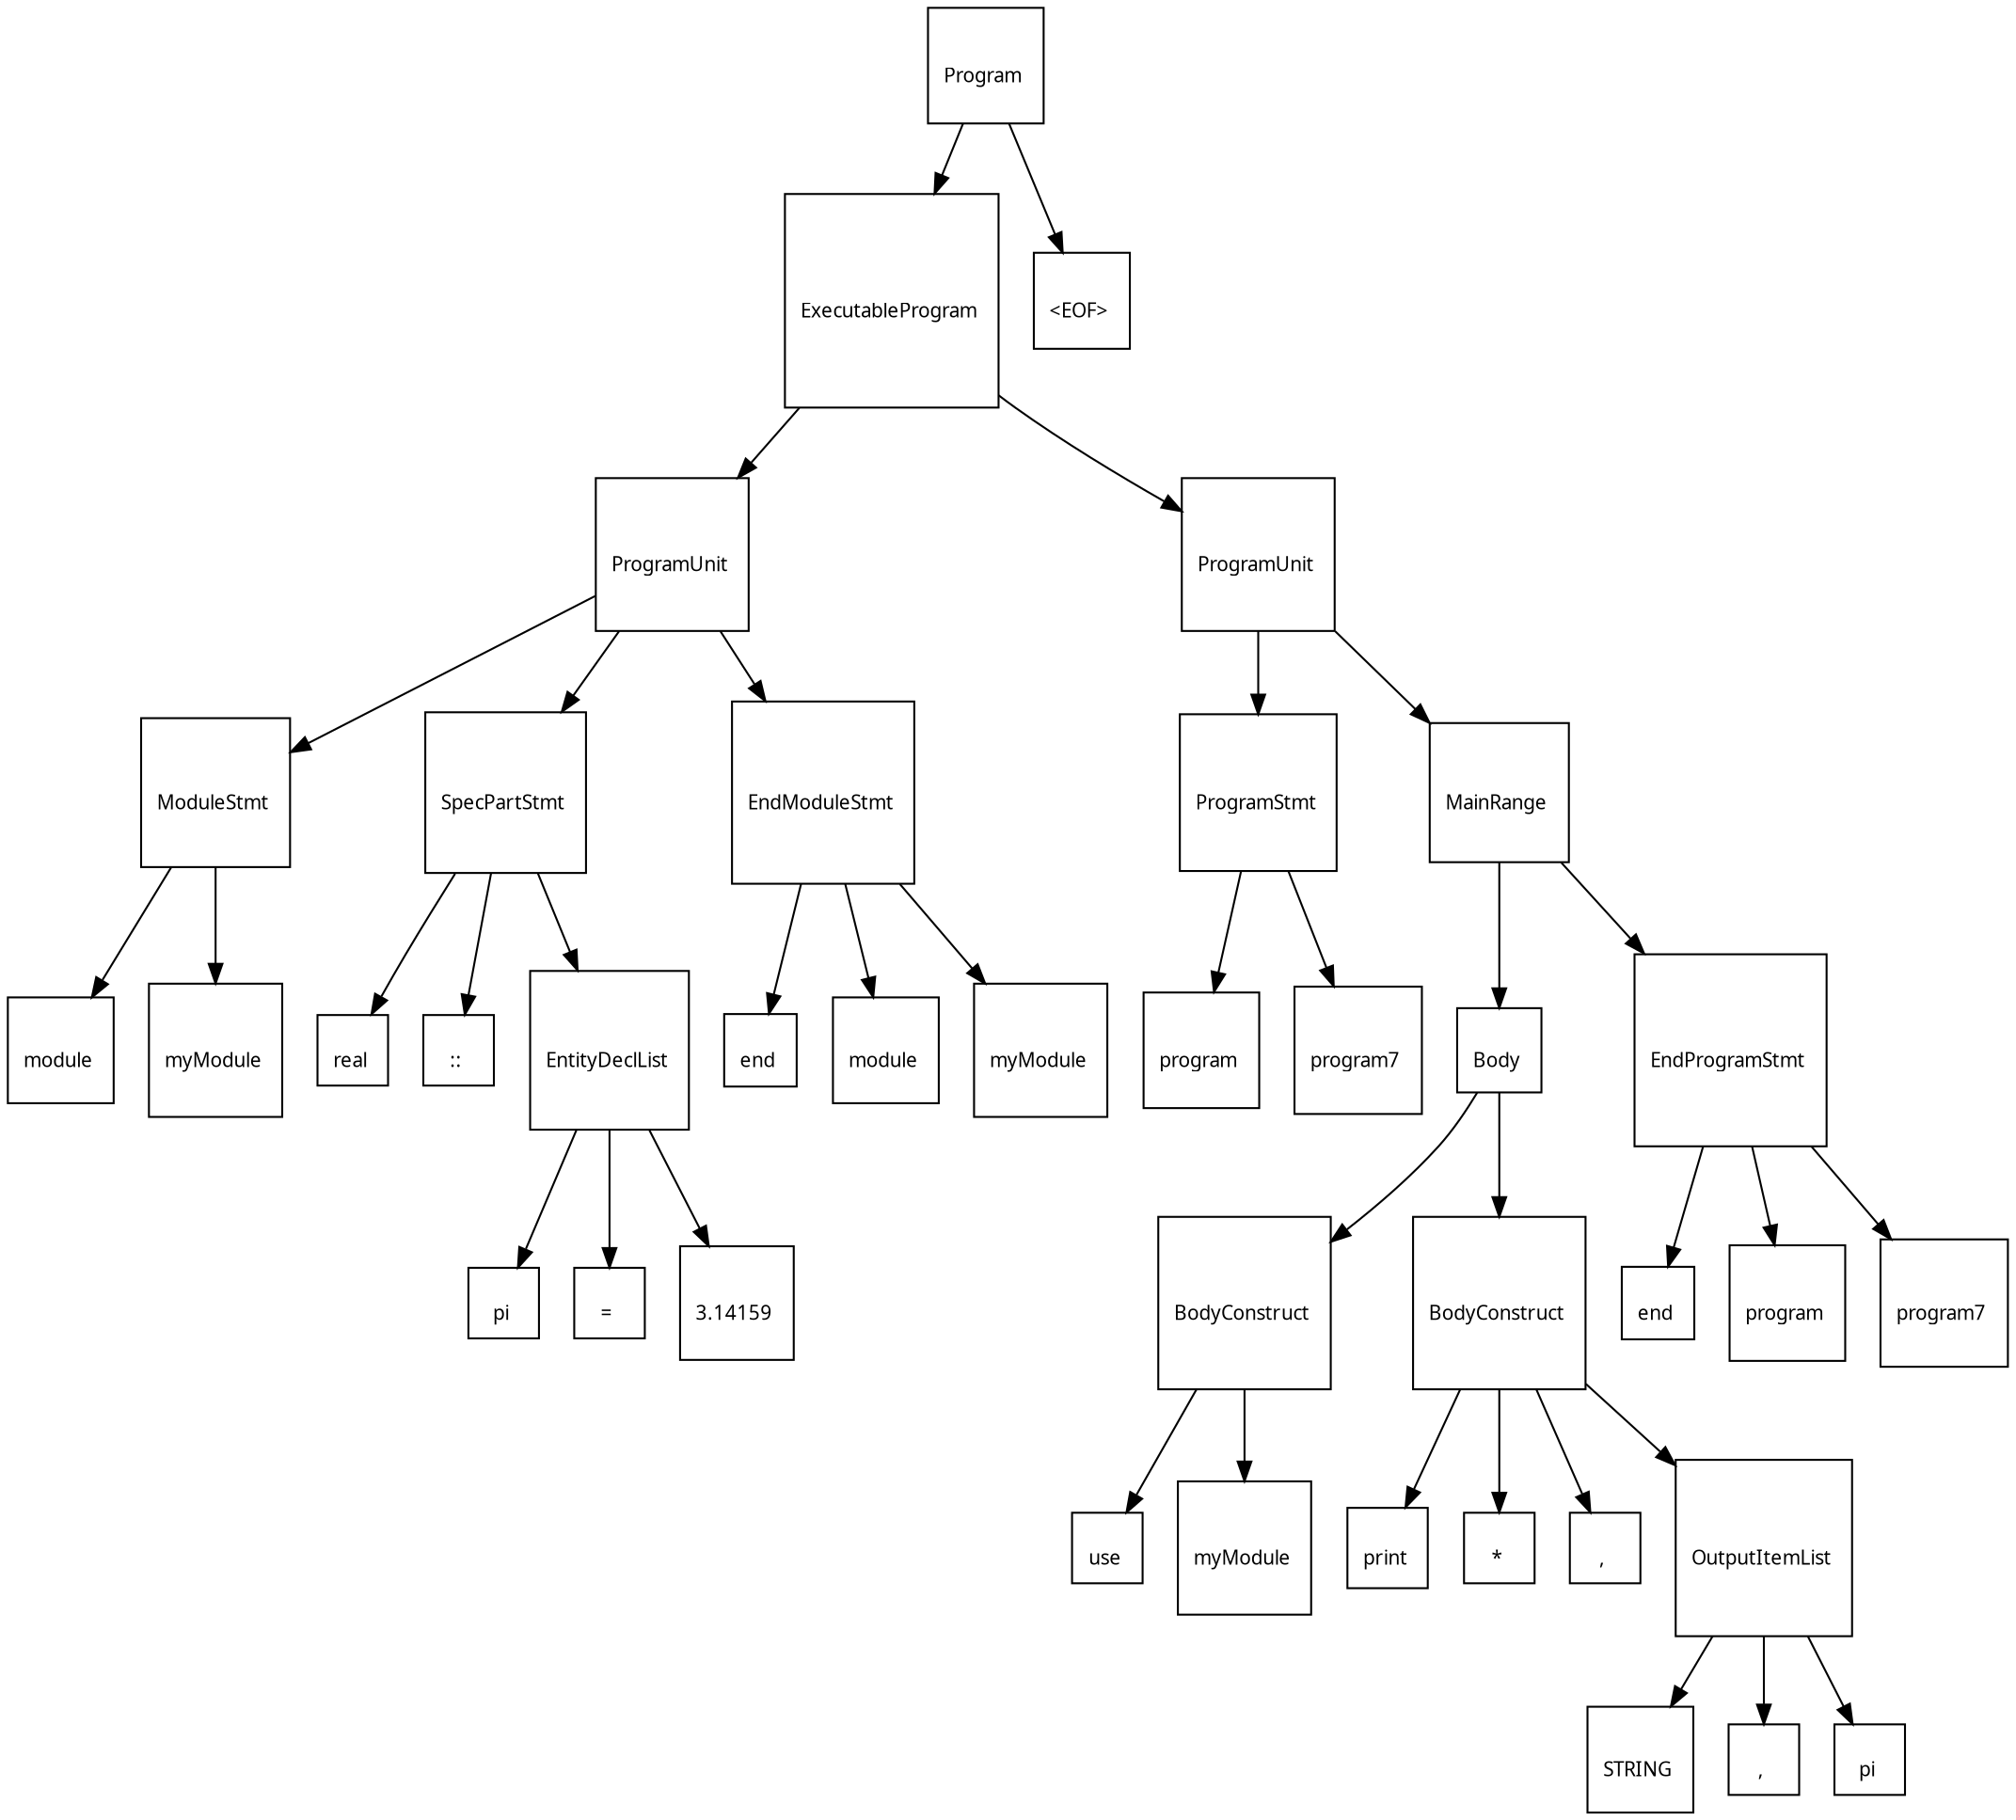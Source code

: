 digraph G {
  charset="UTF-8"
  node [shape=square, fontname="Arial Unicode MS"];
  "c569399e-513e-4cdc-9912-d0351933c094" [label="\lProgram \n", fontsize=10];
  "c569399e-513e-4cdc-9912-d0351933c094" -> "859504a1-2e28-4e48-ae40-641a52e6e862";
  "859504a1-2e28-4e48-ae40-641a52e6e862" [label="\lExecutableProgram \n", fontsize=10];
  "859504a1-2e28-4e48-ae40-641a52e6e862" -> "6a1ac64c-aff6-4d74-b5d6-8b89a256c7e5";
  "6a1ac64c-aff6-4d74-b5d6-8b89a256c7e5" [label="\lProgramUnit \n", fontsize=10];
  "6a1ac64c-aff6-4d74-b5d6-8b89a256c7e5" -> "9f292a0b-79de-40ec-aeda-fe71a2aec2cf";
  "9f292a0b-79de-40ec-aeda-fe71a2aec2cf" [label="\lModuleStmt \n", fontsize=10];
  "9f292a0b-79de-40ec-aeda-fe71a2aec2cf" -> "b2c6e142-241c-4f9f-91a8-680067bc2dde";
  "b2c6e142-241c-4f9f-91a8-680067bc2dde" [label="\lmodule \n", fontsize=10];
  "9f292a0b-79de-40ec-aeda-fe71a2aec2cf" -> "7156c5ad-94b5-45c2-b357-73a2ad08a8c6";
  "7156c5ad-94b5-45c2-b357-73a2ad08a8c6" [label="\lmyModule \n", fontsize=10];
  "6a1ac64c-aff6-4d74-b5d6-8b89a256c7e5" -> "427c4ef0-d607-47f7-b163-613080a28d90";
  "427c4ef0-d607-47f7-b163-613080a28d90" [label="\lSpecPartStmt \n", fontsize=10];
  "427c4ef0-d607-47f7-b163-613080a28d90" -> "dedd52a6-8769-491e-b433-274b63dc57cf";
  "dedd52a6-8769-491e-b433-274b63dc57cf" [label="\lreal \n", fontsize=10];
  "427c4ef0-d607-47f7-b163-613080a28d90" -> "93f68cb9-5fcf-432f-ba59-b3d76e8f308f";
  "93f68cb9-5fcf-432f-ba59-b3d76e8f308f" [label="\l:: \n", fontsize=10];
  "427c4ef0-d607-47f7-b163-613080a28d90" -> "fa4b7991-e061-4206-85f5-8c75e119dfb7";
  "fa4b7991-e061-4206-85f5-8c75e119dfb7" [label="\lEntityDeclList \n", fontsize=10];
  "fa4b7991-e061-4206-85f5-8c75e119dfb7" -> "3b94b873-9e93-49b5-a199-78209c24bd5e";
  "3b94b873-9e93-49b5-a199-78209c24bd5e" [label="\lpi \n", fontsize=10];
  "fa4b7991-e061-4206-85f5-8c75e119dfb7" -> "a3196f9f-1448-4743-96e2-6cfc9f906353";
  "a3196f9f-1448-4743-96e2-6cfc9f906353" [label="\l= \n", fontsize=10];
  "fa4b7991-e061-4206-85f5-8c75e119dfb7" -> "b6b2744e-dbc0-4e12-8d32-33188261a197";
  "b6b2744e-dbc0-4e12-8d32-33188261a197" [label="\l3.14159 \n", fontsize=10];
  "6a1ac64c-aff6-4d74-b5d6-8b89a256c7e5" -> "f25be842-c771-4433-960f-78d08388ccc1";
  "f25be842-c771-4433-960f-78d08388ccc1" [label="\lEndModuleStmt \n", fontsize=10];
  "f25be842-c771-4433-960f-78d08388ccc1" -> "e3509562-083d-4e41-a35d-e9d73571c861";
  "e3509562-083d-4e41-a35d-e9d73571c861" [label="\lend \n", fontsize=10];
  "f25be842-c771-4433-960f-78d08388ccc1" -> "d3c95a81-e3c2-4a7b-880c-240c5c040d9f";
  "d3c95a81-e3c2-4a7b-880c-240c5c040d9f" [label="\lmodule \n", fontsize=10];
  "f25be842-c771-4433-960f-78d08388ccc1" -> "eca0ccd7-4968-4b96-bcc7-11fd3c50211d";
  "eca0ccd7-4968-4b96-bcc7-11fd3c50211d" [label="\lmyModule \n", fontsize=10];
  "859504a1-2e28-4e48-ae40-641a52e6e862" -> "50aa14f0-6a4a-4ad9-8c49-9d207aabcd9c";
  "50aa14f0-6a4a-4ad9-8c49-9d207aabcd9c" [label="\lProgramUnit \n", fontsize=10];
  "50aa14f0-6a4a-4ad9-8c49-9d207aabcd9c" -> "494f602a-d23f-40c1-bb30-7a3f09fc5c9e";
  "494f602a-d23f-40c1-bb30-7a3f09fc5c9e" [label="\lProgramStmt \n", fontsize=10];
  "494f602a-d23f-40c1-bb30-7a3f09fc5c9e" -> "e56a962f-fff7-4c29-a49a-2546c2e485e7";
  "e56a962f-fff7-4c29-a49a-2546c2e485e7" [label="\lprogram \n", fontsize=10];
  "494f602a-d23f-40c1-bb30-7a3f09fc5c9e" -> "e4aec5e9-d8a4-4998-97b9-0b7326c60750";
  "e4aec5e9-d8a4-4998-97b9-0b7326c60750" [label="\lprogram7 \n", fontsize=10];
  "50aa14f0-6a4a-4ad9-8c49-9d207aabcd9c" -> "8e3e4487-0b32-4903-ae87-f7cd4b53e201";
  "8e3e4487-0b32-4903-ae87-f7cd4b53e201" [label="\lMainRange \n", fontsize=10];
  "8e3e4487-0b32-4903-ae87-f7cd4b53e201" -> "9ed3fcb9-0fdc-458d-85c1-2213ce214991";
  "9ed3fcb9-0fdc-458d-85c1-2213ce214991" [label="\lBody \n", fontsize=10];
  "9ed3fcb9-0fdc-458d-85c1-2213ce214991" -> "f51353f2-f87a-4940-9fd0-dad82a04cf72";
  "f51353f2-f87a-4940-9fd0-dad82a04cf72" [label="\lBodyConstruct \n", fontsize=10];
  "f51353f2-f87a-4940-9fd0-dad82a04cf72" -> "b844052c-4a69-430e-a23a-e2056bfcb523";
  "b844052c-4a69-430e-a23a-e2056bfcb523" [label="\luse \n", fontsize=10];
  "f51353f2-f87a-4940-9fd0-dad82a04cf72" -> "ef12f4c4-0b47-4a86-8fa4-b0b80334bfc0";
  "ef12f4c4-0b47-4a86-8fa4-b0b80334bfc0" [label="\lmyModule \n", fontsize=10];
  "9ed3fcb9-0fdc-458d-85c1-2213ce214991" -> "da2785b6-99fc-4885-8609-4769ba20aa61";
  "da2785b6-99fc-4885-8609-4769ba20aa61" [label="\lBodyConstruct \n", fontsize=10];
  "da2785b6-99fc-4885-8609-4769ba20aa61" -> "6b5064e3-d824-4a1c-859d-5a057052e8d0";
  "6b5064e3-d824-4a1c-859d-5a057052e8d0" [label="\lprint \n", fontsize=10];
  "da2785b6-99fc-4885-8609-4769ba20aa61" -> "41a8a5b2-98d4-4f05-8cca-7b167d2df4ff";
  "41a8a5b2-98d4-4f05-8cca-7b167d2df4ff" [label="\l* \n", fontsize=10];
  "da2785b6-99fc-4885-8609-4769ba20aa61" -> "c7e4d0d4-0cb6-47fc-bbdf-23bbfa1f2b3a";
  "c7e4d0d4-0cb6-47fc-bbdf-23bbfa1f2b3a" [label="\l, \n", fontsize=10];
  "da2785b6-99fc-4885-8609-4769ba20aa61" -> "9606c577-b3df-45a6-8656-142f8f26cc9c";
  "9606c577-b3df-45a6-8656-142f8f26cc9c" [label="\lOutputItemList \n", fontsize=10];
  "9606c577-b3df-45a6-8656-142f8f26cc9c" -> "ee091d3a-03ea-40b0-bcd9-b233235a3b17";
  "ee091d3a-03ea-40b0-bcd9-b233235a3b17" [label="\lSTRING \n", fontsize=10];
  "9606c577-b3df-45a6-8656-142f8f26cc9c" -> "9f8f4114-6da1-4942-86b5-9df708164381";
  "9f8f4114-6da1-4942-86b5-9df708164381" [label="\l, \n", fontsize=10];
  "9606c577-b3df-45a6-8656-142f8f26cc9c" -> "c7d60181-2f04-46eb-8553-d6cb822127ce";
  "c7d60181-2f04-46eb-8553-d6cb822127ce" [label="\lpi \n", fontsize=10];
  "8e3e4487-0b32-4903-ae87-f7cd4b53e201" -> "e0001674-820f-45d6-b7c4-0c2d08dd6e87";
  "e0001674-820f-45d6-b7c4-0c2d08dd6e87" [label="\lEndProgramStmt \n", fontsize=10];
  "e0001674-820f-45d6-b7c4-0c2d08dd6e87" -> "3241baba-b701-4b01-9efc-8aec9c5de231";
  "3241baba-b701-4b01-9efc-8aec9c5de231" [label="\lend \n", fontsize=10];
  "e0001674-820f-45d6-b7c4-0c2d08dd6e87" -> "d536419b-6329-4cee-b4da-9dd986bd24ec";
  "d536419b-6329-4cee-b4da-9dd986bd24ec" [label="\lprogram \n", fontsize=10];
  "e0001674-820f-45d6-b7c4-0c2d08dd6e87" -> "871ef600-3e22-4e03-89b4-5915eafcf9b2";
  "871ef600-3e22-4e03-89b4-5915eafcf9b2" [label="\lprogram7 \n", fontsize=10];
  "c569399e-513e-4cdc-9912-d0351933c094" -> "5cd65cb6-8df2-4297-8bcb-32eadab7eef8";
  "5cd65cb6-8df2-4297-8bcb-32eadab7eef8" [label="\l&lt;EOF&gt; \n", fontsize=10];
}
